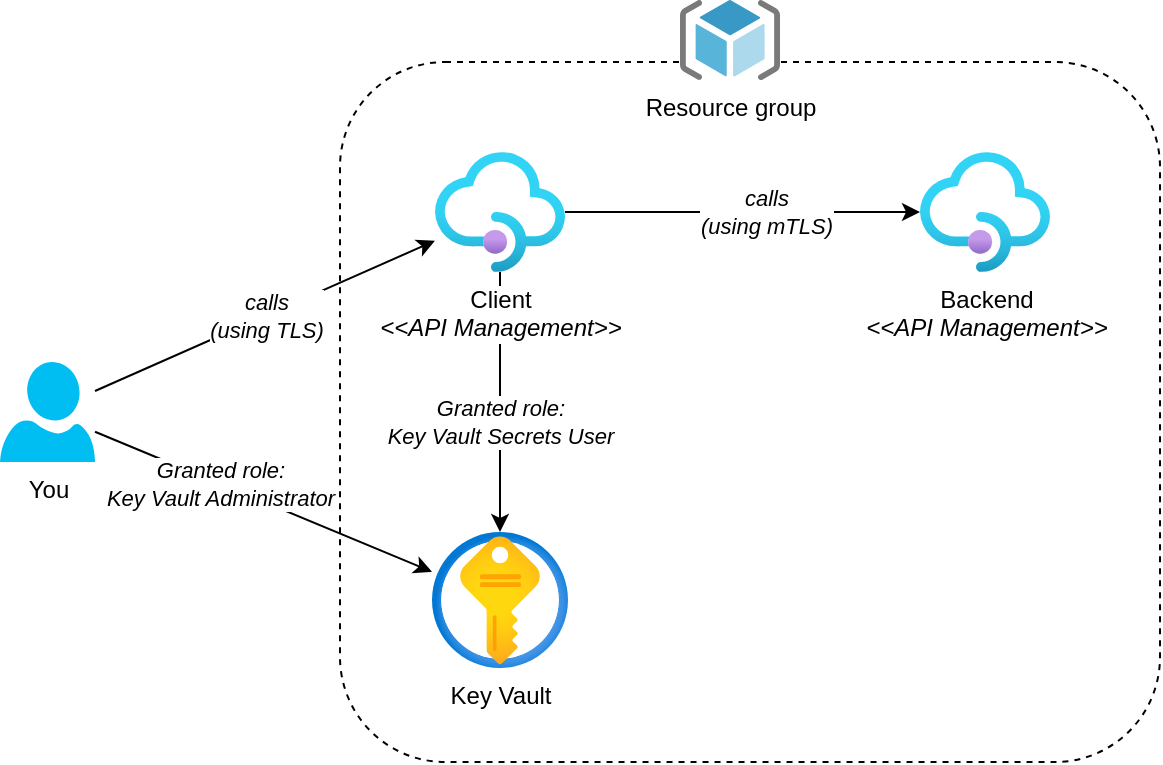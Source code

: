 <mxfile version="24.2.5" type="device" pages="2">
  <diagram name="prerequisites" id="TLPtuCNs7ykybdBzxtyQ">
    <mxGraphModel dx="1434" dy="836" grid="1" gridSize="10" guides="1" tooltips="1" connect="1" arrows="1" fold="1" page="1" pageScale="1" pageWidth="827" pageHeight="1169" math="0" shadow="0">
      <root>
        <mxCell id="0" />
        <mxCell id="1" parent="0" />
        <mxCell id="ZptklFR3sbPgUG_MG5CR-19" value="" style="rounded=1;whiteSpace=wrap;html=1;dashed=1;" parent="1" vertex="1">
          <mxGeometry x="280" y="300" width="410" height="350" as="geometry" />
        </mxCell>
        <mxCell id="ZptklFR3sbPgUG_MG5CR-1" value="Backend&lt;div&gt;&lt;i&gt;&amp;lt;&amp;lt;API Management&amp;gt;&amp;gt;&lt;/i&gt;&lt;br&gt;&lt;/div&gt;" style="image;aspect=fixed;html=1;points=[];align=center;fontSize=12;image=img/lib/azure2/app_services/API_Management_Services.svg;imageBackground=default;fontStyle=0" parent="1" vertex="1">
          <mxGeometry x="570" y="345" width="65" height="60" as="geometry" />
        </mxCell>
        <mxCell id="ZptklFR3sbPgUG_MG5CR-11" value="&lt;span style=&quot;font-style: italic;&quot;&gt;Granted role:&lt;/span&gt;&lt;div style=&quot;font-style: italic;&quot;&gt;Key Vault Secrets User&lt;/div&gt;" style="edgeStyle=orthogonalEdgeStyle;rounded=0;orthogonalLoop=1;jettySize=auto;html=1;" parent="1" source="4cbjpoUYbLAucDH9f_kE-2" target="ZptklFR3sbPgUG_MG5CR-2" edge="1">
          <mxGeometry x="0.154" relative="1" as="geometry">
            <Array as="points" />
            <mxPoint x="360" y="450" as="sourcePoint" />
            <mxPoint as="offset" />
          </mxGeometry>
        </mxCell>
        <mxCell id="ZptklFR3sbPgUG_MG5CR-18" value="Resource group" style="image;sketch=0;aspect=fixed;html=1;points=[];align=center;fontSize=12;image=img/lib/mscae/ResourceGroup.svg;imageBackground=default;" parent="1" vertex="1">
          <mxGeometry x="450" y="269" width="50" height="40" as="geometry" />
        </mxCell>
        <mxCell id="4cbjpoUYbLAucDH9f_kE-3" value="calls&lt;div&gt;(using mTLS)&lt;/div&gt;" style="edgeStyle=orthogonalEdgeStyle;rounded=0;orthogonalLoop=1;jettySize=auto;html=1;fontStyle=2" edge="1" parent="1" source="4cbjpoUYbLAucDH9f_kE-2" target="ZptklFR3sbPgUG_MG5CR-1">
          <mxGeometry x="0.135" relative="1" as="geometry">
            <mxPoint x="385" y="375" as="sourcePoint" />
            <mxPoint as="offset" />
          </mxGeometry>
        </mxCell>
        <mxCell id="4cbjpoUYbLAucDH9f_kE-2" value="Client&lt;div&gt;&lt;i&gt;&amp;lt;&amp;lt;API Management&amp;gt;&amp;gt;&lt;/i&gt;&lt;/div&gt;" style="image;aspect=fixed;html=1;points=[];align=center;fontSize=12;image=img/lib/azure2/app_services/API_Management_Services.svg;imageBackground=default;" vertex="1" parent="1">
          <mxGeometry x="327.5" y="345" width="65" height="60" as="geometry" />
        </mxCell>
        <mxCell id="4cbjpoUYbLAucDH9f_kE-5" value="Granted role:&lt;div&gt;Key Vault Administrator&lt;/div&gt;" style="rounded=0;orthogonalLoop=1;jettySize=auto;html=1;fontStyle=2" edge="1" parent="1" source="4cbjpoUYbLAucDH9f_kE-4" target="ZptklFR3sbPgUG_MG5CR-2">
          <mxGeometry x="-0.253" relative="1" as="geometry">
            <mxPoint x="360" y="630" as="targetPoint" />
            <mxPoint as="offset" />
          </mxGeometry>
        </mxCell>
        <mxCell id="OEPE7iLRIupDwSOopxZa-1" value="calls&lt;div&gt;(using TLS)&lt;/div&gt;" style="rounded=0;orthogonalLoop=1;jettySize=auto;html=1;fontStyle=2" edge="1" parent="1" source="4cbjpoUYbLAucDH9f_kE-4" target="4cbjpoUYbLAucDH9f_kE-2">
          <mxGeometry relative="1" as="geometry" />
        </mxCell>
        <mxCell id="4cbjpoUYbLAucDH9f_kE-4" value="You" style="verticalLabelPosition=bottom;html=1;verticalAlign=top;align=center;strokeColor=none;fillColor=#00BEF2;shape=mxgraph.azure.user;" vertex="1" parent="1">
          <mxGeometry x="110" y="450" width="47.5" height="50" as="geometry" />
        </mxCell>
        <mxCell id="ZptklFR3sbPgUG_MG5CR-2" value="Key Vault" style="image;aspect=fixed;html=1;points=[];align=center;fontSize=12;image=img/lib/azure2/security/Key_Vaults.svg;imageBackground=default;" parent="1" vertex="1">
          <mxGeometry x="326" y="535" width="68" height="68" as="geometry" />
        </mxCell>
      </root>
    </mxGraphModel>
  </diagram>
  <diagram name="Copy of prerequisites" id="AOTv5ZKaftlZWSLOnXPB">
    <mxGraphModel dx="1434" dy="836" grid="1" gridSize="10" guides="1" tooltips="1" connect="1" arrows="1" fold="1" page="1" pageScale="1" pageWidth="827" pageHeight="1169" math="0" shadow="0">
      <root>
        <mxCell id="kwqVvzjyvQB4K2FotLQI-0" />
        <mxCell id="kwqVvzjyvQB4K2FotLQI-1" parent="kwqVvzjyvQB4K2FotLQI-0" />
        <mxCell id="kwqVvzjyvQB4K2FotLQI-2" value="" style="rounded=1;whiteSpace=wrap;html=1;dashed=1;" vertex="1" parent="kwqVvzjyvQB4K2FotLQI-1">
          <mxGeometry x="260" y="210" width="430" height="470" as="geometry" />
        </mxCell>
        <mxCell id="kwqVvzjyvQB4K2FotLQI-3" value="" style="rounded=1;whiteSpace=wrap;html=1;dashed=1;" vertex="1" parent="kwqVvzjyvQB4K2FotLQI-1">
          <mxGeometry x="280" y="280" width="160" height="170" as="geometry" />
        </mxCell>
        <mxCell id="kwqVvzjyvQB4K2FotLQI-4" value="Backend&lt;div&gt;&lt;i&gt;&amp;lt;&amp;lt;API Management&amp;gt;&amp;gt;&lt;/i&gt;&lt;br&gt;&lt;/div&gt;" style="image;aspect=fixed;html=1;points=[];align=center;fontSize=12;image=img/lib/azure2/app_services/API_Management_Services.svg;imageBackground=default;fontStyle=0" vertex="1" parent="kwqVvzjyvQB4K2FotLQI-1">
          <mxGeometry x="570" y="345" width="65" height="60" as="geometry" />
        </mxCell>
        <mxCell id="kwqVvzjyvQB4K2FotLQI-5" value="Key Vault" style="image;aspect=fixed;html=1;points=[];align=center;fontSize=12;image=img/lib/azure2/security/Key_Vaults.svg;" vertex="1" parent="kwqVvzjyvQB4K2FotLQI-1">
          <mxGeometry x="326" y="570" width="68" height="68" as="geometry" />
        </mxCell>
        <mxCell id="kwqVvzjyvQB4K2FotLQI-6" value="&lt;span style=&quot;font-style: italic;&quot;&gt;Granted role:&lt;/span&gt;&lt;div style=&quot;font-style: italic;&quot;&gt;Key Vault Secrets User&lt;/div&gt;" style="edgeStyle=orthogonalEdgeStyle;rounded=0;orthogonalLoop=1;jettySize=auto;html=1;" edge="1" parent="kwqVvzjyvQB4K2FotLQI-1" source="kwqVvzjyvQB4K2FotLQI-3" target="kwqVvzjyvQB4K2FotLQI-5">
          <mxGeometry relative="1" as="geometry">
            <Array as="points">
              <mxPoint x="360" y="564" />
            </Array>
            <mxPoint x="360" y="530" as="sourcePoint" />
          </mxGeometry>
        </mxCell>
        <mxCell id="kwqVvzjyvQB4K2FotLQI-7" value="Resource group" style="image;sketch=0;aspect=fixed;html=1;points=[];align=center;fontSize=12;image=img/lib/mscae/ResourceGroup.svg;imageBackground=default;" vertex="1" parent="kwqVvzjyvQB4K2FotLQI-1">
          <mxGeometry x="450" y="180" width="50" height="40" as="geometry" />
        </mxCell>
        <mxCell id="kwqVvzjyvQB4K2FotLQI-8" value="calls&lt;div&gt;(using mTLS)&lt;/div&gt;" style="edgeStyle=orthogonalEdgeStyle;rounded=0;orthogonalLoop=1;jettySize=auto;html=1;fontStyle=2" edge="1" parent="kwqVvzjyvQB4K2FotLQI-1" source="kwqVvzjyvQB4K2FotLQI-9" target="kwqVvzjyvQB4K2FotLQI-4">
          <mxGeometry x="0.135" relative="1" as="geometry">
            <mxPoint as="offset" />
          </mxGeometry>
        </mxCell>
        <mxCell id="kwqVvzjyvQB4K2FotLQI-9" value="Backend API" style="shape=image;verticalLabelPosition=bottom;labelBackgroundColor=default;verticalAlign=top;aspect=fixed;imageAspect=0;image=data:image/svg+xml,PHN2ZyB4bWxucz0iaHR0cDovL3d3dy53My5vcmcvMjAwMC9zdmciIHZpZXdCb3g9IjAgMCA1MCA1MCI+JiN4YTsgICAgPHBhdGggZmlsbD0iIzU3YTMwMCIgZD0iTTAgMjAuODRoMTkuNTV2OC4zMkgweiIvPiYjeGE7ICAgIDxwYXRoIGZpbGw9IiM1OWI0ZDkiIGQ9Ik00MS42OCAyMC44NGgxMC4yNnY4LjMySDQxLjY4eiIvPiYjeGE7ICAgIDxjaXJjbGUgZmlsbD0iIzU3YTMwMCIgcj0iOS40NiIgY3k9IjI1IiBjeD0iMjAuMTIiLz4mI3hhOyAgICA8cGF0aCBmaWxsPSIjNTliNGQ5IiBkPSJNMjAuMTIuNDh2MTAuOTZhMSAxIDAgMCAxIDAgMjcuMTR2MTAuOTZhMSAxIDAgMCAwIDAtNDkuMDVaIi8+JiN4YTs8L3N2Zz4=;fontStyle=0" vertex="1" parent="kwqVvzjyvQB4K2FotLQI-1">
          <mxGeometry x="335" y="350" width="50" height="50" as="geometry" />
        </mxCell>
        <mxCell id="kwqVvzjyvQB4K2FotLQI-10" value="Client&lt;div&gt;&lt;i&gt;&amp;lt;&amp;lt;API Management&amp;gt;&amp;gt;&lt;/i&gt;&lt;/div&gt;" style="image;aspect=fixed;html=1;points=[];align=center;fontSize=12;image=img/lib/azure2/app_services/API_Management_Services.svg;imageBackground=default;" vertex="1" parent="kwqVvzjyvQB4K2FotLQI-1">
          <mxGeometry x="327.5" y="240" width="65" height="60" as="geometry" />
        </mxCell>
        <mxCell id="kwqVvzjyvQB4K2FotLQI-11" value="Granted role:&lt;div&gt;Key Vault Administrator&lt;/div&gt;" style="edgeStyle=orthogonalEdgeStyle;rounded=0;orthogonalLoop=1;jettySize=auto;html=1;fontStyle=2" edge="1" parent="kwqVvzjyvQB4K2FotLQI-1" source="kwqVvzjyvQB4K2FotLQI-12" target="kwqVvzjyvQB4K2FotLQI-5">
          <mxGeometry x="-0.305" relative="1" as="geometry">
            <mxPoint x="1" as="offset" />
          </mxGeometry>
        </mxCell>
        <mxCell id="kwqVvzjyvQB4K2FotLQI-12" value="You" style="verticalLabelPosition=bottom;html=1;verticalAlign=top;align=center;strokeColor=none;fillColor=#00BEF2;shape=mxgraph.azure.user;" vertex="1" parent="kwqVvzjyvQB4K2FotLQI-1">
          <mxGeometry x="336.25" y="750" width="47.5" height="50" as="geometry" />
        </mxCell>
      </root>
    </mxGraphModel>
  </diagram>
</mxfile>
